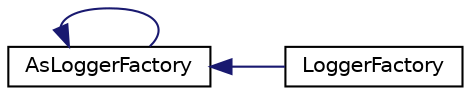 digraph "Graphical Class Hierarchy"
{
  edge [fontname="Helvetica",fontsize="10",labelfontname="Helvetica",labelfontsize="10"];
  node [fontname="Helvetica",fontsize="10",shape=record];
  rankdir="LR";
  Node0 [label="noncopyable",height=0.2,width=0.4,color="grey75", fillcolor="white", style="filled"];
  Node0 -> Node0 [dir="back",color="midnightblue",fontsize="10",style="solid",fontname="Helvetica"];
  Node0 [label="AsLoggerFactory",height=0.2,width=0.4,color="black", fillcolor="white", style="filled",URL="$classAsLoggerFactory.html"];
  Node0 -> Node2 [dir="back",color="midnightblue",fontsize="10",style="solid",fontname="Helvetica"];
  Node2 [label="LoggerFactory",height=0.2,width=0.4,color="black", fillcolor="white", style="filled",URL="$classLoggerFactory.html"];
}
